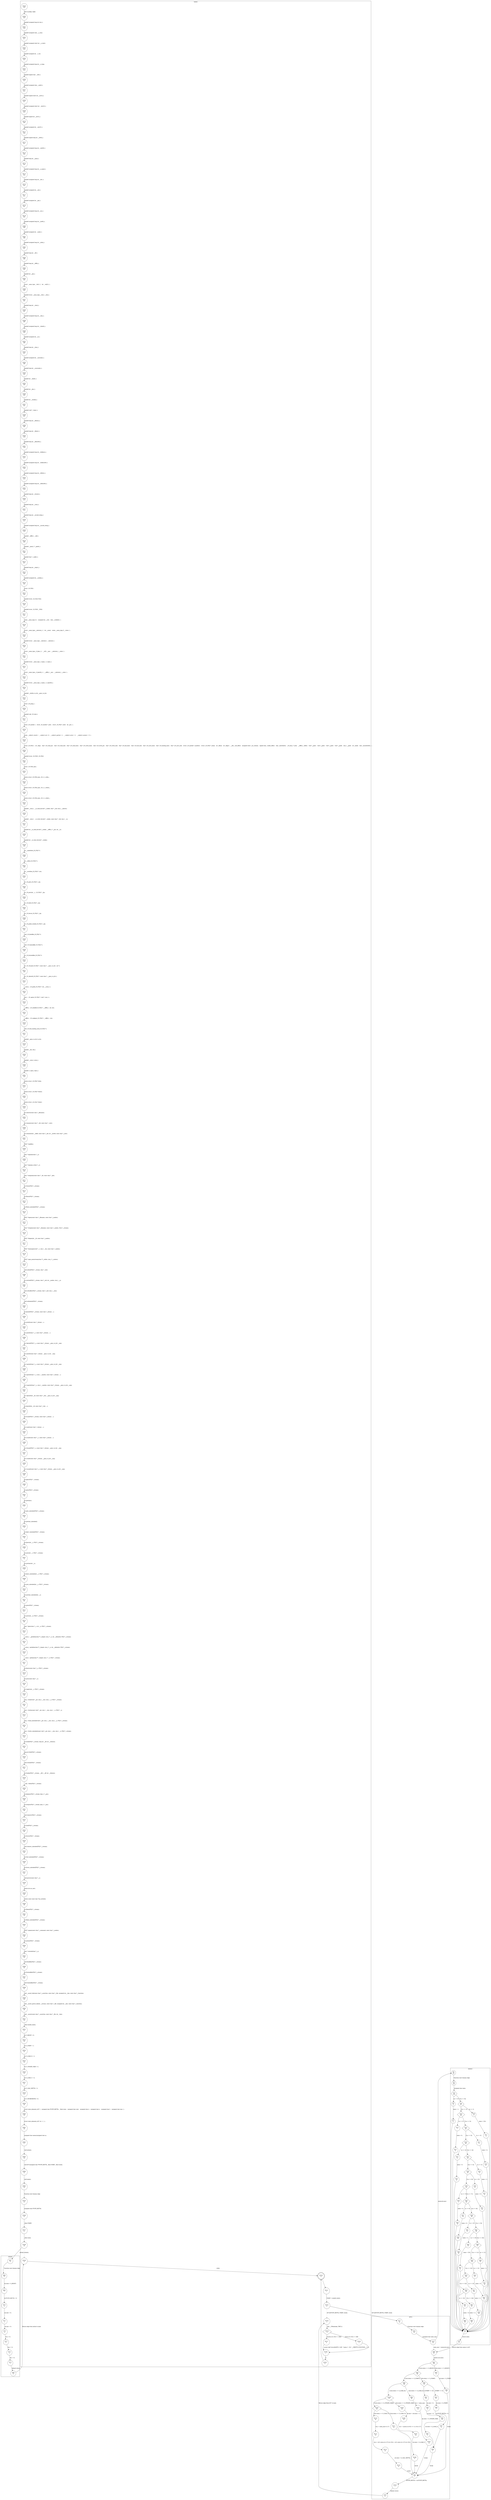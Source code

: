 digraph CFA {
144 [shape="circle" label="N144\n220"]
160 [shape="circle" label="N160\n219"]
161 [shape="circle" label="N161\n218"]
162 [shape="circle" label="N162\n217"]
163 [shape="circle" label="N163\n216"]
164 [shape="circle" label="N164\n215"]
165 [shape="circle" label="N165\n214"]
166 [shape="circle" label="N166\n213"]
167 [shape="circle" label="N167\n212"]
168 [shape="circle" label="N168\n211"]
169 [shape="circle" label="N169\n210"]
170 [shape="circle" label="N170\n209"]
171 [shape="circle" label="N171\n208"]
172 [shape="circle" label="N172\n207"]
173 [shape="circle" label="N173\n206"]
174 [shape="circle" label="N174\n205"]
175 [shape="circle" label="N175\n204"]
176 [shape="circle" label="N176\n203"]
177 [shape="circle" label="N177\n202"]
178 [shape="circle" label="N178\n201"]
179 [shape="circle" label="N179\n200"]
180 [shape="circle" label="N180\n199"]
181 [shape="circle" label="N181\n198"]
182 [shape="circle" label="N182\n197"]
183 [shape="circle" label="N183\n196"]
184 [shape="circle" label="N184\n195"]
185 [shape="circle" label="N185\n194"]
186 [shape="circle" label="N186\n193"]
187 [shape="circle" label="N187\n192"]
188 [shape="circle" label="N188\n191"]
189 [shape="circle" label="N189\n190"]
190 [shape="circle" label="N190\n189"]
191 [shape="circle" label="N191\n188"]
192 [shape="circle" label="N192\n187"]
193 [shape="circle" label="N193\n186"]
194 [shape="circle" label="N194\n185"]
195 [shape="circle" label="N195\n184"]
196 [shape="circle" label="N196\n183"]
197 [shape="circle" label="N197\n182"]
198 [shape="circle" label="N198\n181"]
199 [shape="circle" label="N199\n180"]
200 [shape="circle" label="N200\n179"]
201 [shape="circle" label="N201\n178"]
202 [shape="circle" label="N202\n177"]
203 [shape="circle" label="N203\n176"]
204 [shape="circle" label="N204\n175"]
205 [shape="circle" label="N205\n174"]
206 [shape="circle" label="N206\n173"]
207 [shape="circle" label="N207\n172"]
208 [shape="circle" label="N208\n171"]
209 [shape="circle" label="N209\n170"]
210 [shape="circle" label="N210\n169"]
211 [shape="circle" label="N211\n168"]
212 [shape="circle" label="N212\n167"]
213 [shape="circle" label="N213\n166"]
214 [shape="circle" label="N214\n165"]
215 [shape="circle" label="N215\n164"]
216 [shape="circle" label="N216\n163"]
217 [shape="circle" label="N217\n162"]
218 [shape="circle" label="N218\n161"]
219 [shape="circle" label="N219\n160"]
220 [shape="circle" label="N220\n159"]
221 [shape="circle" label="N221\n158"]
222 [shape="circle" label="N222\n157"]
223 [shape="circle" label="N223\n156"]
224 [shape="circle" label="N224\n155"]
225 [shape="circle" label="N225\n154"]
226 [shape="circle" label="N226\n153"]
227 [shape="circle" label="N227\n152"]
228 [shape="circle" label="N228\n151"]
229 [shape="circle" label="N229\n150"]
230 [shape="circle" label="N230\n149"]
231 [shape="circle" label="N231\n148"]
232 [shape="circle" label="N232\n147"]
233 [shape="circle" label="N233\n146"]
234 [shape="circle" label="N234\n145"]
235 [shape="circle" label="N235\n144"]
236 [shape="circle" label="N236\n143"]
237 [shape="circle" label="N237\n142"]
238 [shape="circle" label="N238\n141"]
239 [shape="circle" label="N239\n140"]
240 [shape="circle" label="N240\n139"]
241 [shape="circle" label="N241\n138"]
242 [shape="circle" label="N242\n137"]
243 [shape="circle" label="N243\n136"]
244 [shape="circle" label="N244\n135"]
245 [shape="circle" label="N245\n134"]
246 [shape="circle" label="N246\n133"]
247 [shape="circle" label="N247\n132"]
248 [shape="circle" label="N248\n131"]
249 [shape="circle" label="N249\n130"]
250 [shape="circle" label="N250\n129"]
251 [shape="circle" label="N251\n128"]
252 [shape="circle" label="N252\n127"]
253 [shape="circle" label="N253\n126"]
254 [shape="circle" label="N254\n125"]
255 [shape="circle" label="N255\n124"]
256 [shape="circle" label="N256\n123"]
257 [shape="circle" label="N257\n122"]
258 [shape="circle" label="N258\n121"]
259 [shape="circle" label="N259\n120"]
260 [shape="circle" label="N260\n119"]
261 [shape="circle" label="N261\n118"]
262 [shape="circle" label="N262\n117"]
263 [shape="circle" label="N263\n116"]
264 [shape="circle" label="N264\n115"]
265 [shape="circle" label="N265\n114"]
266 [shape="circle" label="N266\n113"]
267 [shape="circle" label="N267\n112"]
268 [shape="circle" label="N268\n111"]
269 [shape="circle" label="N269\n110"]
270 [shape="circle" label="N270\n109"]
271 [shape="circle" label="N271\n108"]
272 [shape="circle" label="N272\n107"]
273 [shape="circle" label="N273\n106"]
274 [shape="circle" label="N274\n105"]
275 [shape="circle" label="N275\n104"]
276 [shape="circle" label="N276\n103"]
277 [shape="circle" label="N277\n102"]
278 [shape="circle" label="N278\n101"]
279 [shape="circle" label="N279\n100"]
280 [shape="circle" label="N280\n99"]
281 [shape="circle" label="N281\n98"]
282 [shape="circle" label="N282\n97"]
283 [shape="circle" label="N283\n96"]
284 [shape="circle" label="N284\n95"]
285 [shape="circle" label="N285\n94"]
286 [shape="circle" label="N286\n93"]
287 [shape="circle" label="N287\n92"]
288 [shape="circle" label="N288\n91"]
289 [shape="circle" label="N289\n90"]
290 [shape="circle" label="N290\n89"]
291 [shape="circle" label="N291\n88"]
292 [shape="circle" label="N292\n87"]
293 [shape="circle" label="N293\n86"]
294 [shape="circle" label="N294\n85"]
295 [shape="circle" label="N295\n84"]
296 [shape="circle" label="N296\n83"]
297 [shape="circle" label="N297\n82"]
298 [shape="circle" label="N298\n81"]
299 [shape="circle" label="N299\n80"]
300 [shape="circle" label="N300\n79"]
301 [shape="circle" label="N301\n78"]
302 [shape="circle" label="N302\n77"]
303 [shape="circle" label="N303\n76"]
304 [shape="circle" label="N304\n75"]
305 [shape="circle" label="N305\n74"]
306 [shape="circle" label="N306\n73"]
307 [shape="circle" label="N307\n72"]
308 [shape="circle" label="N308\n71"]
309 [shape="circle" label="N309\n70"]
310 [shape="circle" label="N310\n69"]
311 [shape="circle" label="N311\n68"]
312 [shape="circle" label="N312\n67"]
313 [shape="circle" label="N313\n66"]
314 [shape="circle" label="N314\n65"]
315 [shape="circle" label="N315\n64"]
316 [shape="circle" label="N316\n63"]
317 [shape="circle" label="N317\n62"]
318 [shape="circle" label="N318\n61"]
319 [shape="circle" label="N319\n60"]
320 [shape="circle" label="N320\n59"]
321 [shape="circle" label="N321\n58"]
322 [shape="circle" label="N322\n57"]
323 [shape="circle" label="N323\n56"]
324 [shape="circle" label="N324\n55"]
325 [shape="circle" label="N325\n54"]
326 [shape="circle" label="N326\n53"]
327 [shape="circle" label="N327\n52"]
328 [shape="circle" label="N328\n51"]
329 [shape="circle" label="N329\n50"]
330 [shape="circle" label="N330\n49"]
331 [shape="circle" label="N331\n48"]
332 [shape="circle" label="N332\n47"]
333 [shape="circle" label="N333\n46"]
334 [shape="circle" label="N334\n45"]
335 [shape="circle" label="N335\n44"]
336 [shape="circle" label="N336\n43"]
337 [shape="circle" label="N337\n42"]
338 [shape="circle" label="N338\n41"]
339 [shape="circle" label="N339\n40"]
340 [shape="circle" label="N340\n39"]
341 [shape="circle" label="N341\n38"]
342 [shape="circle" label="N342\n37"]
343 [shape="circle" label="N343\n36"]
344 [shape="circle" label="N344\n35"]
345 [shape="circle" label="N345\n34"]
346 [shape="circle" label="N346\n33"]
347 [shape="circle" label="N347\n32"]
348 [shape="circle" label="N348\n31"]
349 [shape="circle" label="N349\n30"]
350 [shape="circle" label="N350\n29"]
351 [shape="circle" label="N351\n28"]
352 [shape="circle" label="N352\n27"]
353 [shape="circle" label="N353\n26"]
354 [shape="circle" label="N354\n25"]
355 [shape="circle" label="N355\n24"]
356 [shape="circle" label="N356\n23"]
357 [shape="circle" label="N357\n22"]
358 [shape="circle" label="N358\n21"]
359 [shape="circle" label="N359\n20"]
360 [shape="circle" label="N360\n19"]
361 [shape="circle" label="N361\n18"]
362 [shape="circle" label="N362\n17"]
363 [shape="circle" label="N363\n16"]
364 [shape="circle" label="N364\n15"]
365 [shape="circle" label="N365\n14"]
145 [shape="circle" label="N145\n13"]
146 [shape="circle" label="N146\n12"]
147 [shape="circle" label="N147\n11"]
148 [shape="circle" label="N148\n10"]
67 [shape="circle" label="N67\n9"]
68 [shape="circle" label="N68\n8"]
69 [shape="circle" label="N69\n7"]
70 [shape="circle" label="N70\n6"]
71 [shape="circle" label="N71\n5"]
72 [shape="circle" label="N72\n4"]
73 [shape="circle" label="N73\n3"]
74 [shape="circle" label="N74\n2"]
75 [shape="circle" label="N75\n1"]
66 [shape="circle" label="N66\n0"]
149 [shape="circle" label="N149\n9"]
150 [shape="doublecircle" label="N150\n8"]
151 [shape="circle" label="N151\n7"]
153 [shape="circle" label="N153\n6"]
77 [shape="circle" label="N77\n34"]
78 [shape="circle" label="N78\n33"]
79 [shape="circle" label="N79\n32"]
1 [shape="circle" label="N1\n50"]
2 [shape="circle" label="N2\n49"]
3 [shape="diamond" label="N3\n48"]
6 [shape="diamond" label="N6\n47"]
10 [shape="diamond" label="N10\n46"]
14 [shape="diamond" label="N14\n45"]
18 [shape="diamond" label="N18\n44"]
22 [shape="diamond" label="N22\n43"]
26 [shape="diamond" label="N26\n42"]
30 [shape="diamond" label="N30\n41"]
34 [shape="diamond" label="N34\n40"]
38 [shape="diamond" label="N38\n39"]
42 [shape="diamond" label="N42\n38"]
46 [shape="diamond" label="N46\n37"]
50 [shape="diamond" label="N50\n36"]
54 [shape="diamond" label="N54\n35"]
58 [shape="diamond" label="N58\n34"]
62 [shape="circle" label="N62\n33"]
64 [shape="circle" label="N64\n32"]
4 [shape="circle" label="N4\n1"]
0 [shape="circle" label="N0\n0"]
80 [shape="circle" label="N80\n31"]
81 [shape="diamond" label="N81\n30"]
85 [shape="diamond" label="N85\n29"]
89 [shape="diamond" label="N89\n28"]
100 [shape="diamond" label="N100\n27"]
105 [shape="diamond" label="N105\n26"]
111 [shape="circle" label="N111\n25"]
82 [shape="circle" label="N82\n2"]
142 [shape="circle" label="N142\n1"]
76 [shape="circle" label="N76\n0"]
154 [shape="circle" label="N154\n5"]
155 [shape="diamond" label="N155\n4"]
157 [shape="circle" label="N157\n3"]
158 [shape="circle" label="N158\n1"]
159 [shape="circle" label="N159\n0"]
156 [shape="circle" label="N156\n2"]
110 [shape="circle" label="N110\n24"]
112 [shape="circle" label="N112\n23"]
113 [shape="circle" label="N113\n22"]
114 [shape="circle" label="N114\n21"]
104 [shape="circle" label="N104\n20"]
106 [shape="circle" label="N106\n19"]
107 [shape="circle" label="N107\n18"]
108 [shape="circle" label="N108\n17"]
99 [shape="circle" label="N99\n16"]
101 [shape="circle" label="N101\n15"]
102 [shape="circle" label="N102\n14"]
88 [shape="diamond" label="N88\n13"]
91 [shape="circle" label="N91\n12"]
93 [shape="circle" label="N93\n11"]
94 [shape="circle" label="N94\n10"]
95 [shape="circle" label="N95\n9"]
90 [shape="circle" label="N90\n5"]
92 [shape="circle" label="N92\n8"]
96 [shape="circle" label="N96\n7"]
97 [shape="circle" label="N97\n6"]
84 [shape="circle" label="N84\n4"]
86 [shape="circle" label="N86\n3"]
61 [shape="circle" label="N61\n31"]
63 [shape="circle" label="N63\n30"]
57 [shape="circle" label="N57\n29"]
59 [shape="circle" label="N59\n28"]
53 [shape="circle" label="N53\n27"]
55 [shape="circle" label="N55\n26"]
49 [shape="circle" label="N49\n25"]
51 [shape="circle" label="N51\n24"]
45 [shape="circle" label="N45\n23"]
47 [shape="circle" label="N47\n22"]
41 [shape="circle" label="N41\n21"]
43 [shape="circle" label="N43\n20"]
37 [shape="circle" label="N37\n19"]
39 [shape="circle" label="N39\n18"]
33 [shape="circle" label="N33\n17"]
35 [shape="circle" label="N35\n16"]
29 [shape="circle" label="N29\n15"]
31 [shape="circle" label="N31\n14"]
25 [shape="circle" label="N25\n13"]
27 [shape="circle" label="N27\n12"]
21 [shape="circle" label="N21\n11"]
23 [shape="circle" label="N23\n10"]
17 [shape="circle" label="N17\n9"]
19 [shape="circle" label="N19\n8"]
13 [shape="circle" label="N13\n7"]
15 [shape="circle" label="N15\n6"]
9 [shape="circle" label="N9\n5"]
11 [shape="circle" label="N11\n4"]
5 [shape="circle" label="N5\n3"]
7 [shape="circle" label="N7\n2"]
node [shape="circle"]
subgraph cluster_b07 {
label="b07()"
77 -> 78 [label="Function start dummy edge"]
78 -> 79 [label="unsigned char mem_mar;"]
79 -> 80 [label="mem_mar = mems(sb.mar);" style="dotted" arrowhead="empty"]
80 -> 81 [label="switch (sb.stato)"]
81 -> 84 [label="[(sb.stato) == S_RESET]"]
81 -> 85 [label="[!((sb.stato) == S_RESET)]"]
85 -> 88 [label="[(sb.stato) == S_START]"]
85 -> 89 [label="[!((sb.stato) == S_START)]"]
89 -> 99 [label="[(sb.stato) == S_LOAD_X]"]
89 -> 100 [label="[!((sb.stato) == S_LOAD_X)]"]
100 -> 104 [label="[(sb.stato) == S_UPDATE_MAR]"]
100 -> 105 [label="[!((sb.stato) == S_UPDATE_MAR)]"]
105 -> 110 [label="[(sb.stato) == S_LOAD_Y]"]
105 -> 111 [label="[!((sb.stato) == S_LOAD_Y)]"]
111 -> 82 [label=""]
82 -> 142 [label="*PUNTI_RETTA = sb.PUNTI_RETTA;"]
142 -> 76 [label="default return"]
110 -> 112 [label="sb.y = mem_mar & 127;"]
112 -> 113 [label="sb.x = ((0 | ((sb.x) & 127)) & 255) + ((0 | ((sb.t) & 127)) & 255);"]
113 -> 114 [label="sb.stato = S_CALC_RETTA;"]
114 -> 82 [label="break"]
104 -> 106 [label="sb.mar = (sb.mar) + 1;"]
106 -> 107 [label="sb.t = ((((sb.x) & 63) << 1) | 0) & 127;"]
107 -> 108 [label="sb.stato = S_LOAD_Y;"]
108 -> 82 [label="break"]
99 -> 101 [label="sb.x = mem_mar;"]
101 -> 102 [label="sb.stato = S_UPDATE_MAR;"]
102 -> 82 [label="break"]
88 -> 92 [label="[START == 0]"]
88 -> 91 [label="[!(START == 0)]"]
91 -> 93 [label="sb.cont = 0;"]
93 -> 94 [label="sb.mar = 0;"]
94 -> 95 [label="sb.stato = S_LOAD_X;"]
95 -> 90 [label=""]
90 -> 82 [label="break"]
92 -> 96 [label="sb.stato = S_START;"]
96 -> 97 [label="sb.PUNTI_RETTA = 0;"]
97 -> 90 [label=""]
84 -> 86 [label="sb.stato = S_START;"]
86 -> 82 [label="break"]}
subgraph cluster_initial {
label="initial()"
67 -> 68 [label="Function start dummy edge"]
68 -> 69 [label="sb.stato = S_RESET;"]
69 -> 70 [label="sb.PUNTI_RETTA = 0;"]
70 -> 71 [label="sb.cont = 0;"]
71 -> 72 [label="sb.mar = 0;"]
72 -> 73 [label="sb.x = 0;"]
73 -> 74 [label="sb.y = 0;"]
74 -> 75 [label="sb.t = 0;"]
75 -> 66 [label="default return"]}
subgraph cluster_main {
label="main()"
144 -> 160 [label="INIT GLOBAL VARS"]
160 -> 161 [label="typedef unsigned long int size_t;"]
161 -> 162 [label="typedef unsigned char __u_char;"]
162 -> 163 [label="typedef unsigned short int __u_short;"]
163 -> 164 [label="typedef unsigned int __u_int;"]
164 -> 165 [label="typedef unsigned long int __u_long;"]
165 -> 166 [label="typedef signed char __int8_t;"]
166 -> 167 [label="typedef unsigned char __uint8_t;"]
167 -> 168 [label="typedef signed short int __int16_t;"]
168 -> 169 [label="typedef unsigned short int __uint16_t;"]
169 -> 170 [label="typedef signed int __int32_t;"]
170 -> 171 [label="typedef unsigned int __uint32_t;"]
171 -> 172 [label="typedef signed long int __int64_t;"]
172 -> 173 [label="typedef unsigned long int __uint64_t;"]
173 -> 174 [label="typedef long int __quad_t;"]
174 -> 175 [label="typedef unsigned long int __u_quad_t;"]
175 -> 176 [label="typedef unsigned long int __dev_t;"]
176 -> 177 [label="typedef unsigned int __uid_t;"]
177 -> 178 [label="typedef unsigned int __gid_t;"]
178 -> 179 [label="typedef unsigned long int __ino_t;"]
179 -> 180 [label="typedef unsigned long int __ino64_t;"]
180 -> 181 [label="typedef unsigned int __mode_t;"]
181 -> 182 [label="typedef unsigned long int __nlink_t;"]
182 -> 183 [label="typedef long int __off_t;"]
183 -> 184 [label="typedef long int __off64_t;"]
184 -> 185 [label="typedef int __pid_t;"]
185 -> 186 [label="struct __anon_type___fsid_t {   int __val[2]; } ;"]
186 -> 187 [label="typedef struct __anon_type___fsid_t __fsid_t;"]
187 -> 188 [label="typedef long int __clock_t;"]
188 -> 189 [label="typedef unsigned long int __rlim_t;"]
189 -> 190 [label="typedef unsigned long int __rlim64_t;"]
190 -> 191 [label="typedef unsigned int __id_t;"]
191 -> 192 [label="typedef long int __time_t;"]
192 -> 193 [label="typedef unsigned int __useconds_t;"]
193 -> 194 [label="typedef long int __suseconds_t;"]
194 -> 195 [label="typedef int __daddr_t;"]
195 -> 196 [label="typedef int __key_t;"]
196 -> 197 [label="typedef int __clockid_t;"]
197 -> 198 [label="typedef void *__timer_t;"]
198 -> 199 [label="typedef long int __blksize_t;"]
199 -> 200 [label="typedef long int __blkcnt_t;"]
200 -> 201 [label="typedef long int __blkcnt64_t;"]
201 -> 202 [label="typedef unsigned long int __fsblkcnt_t;"]
202 -> 203 [label="typedef unsigned long int __fsblkcnt64_t;"]
203 -> 204 [label="typedef unsigned long int __fsfilcnt_t;"]
204 -> 205 [label="typedef unsigned long int __fsfilcnt64_t;"]
205 -> 206 [label="typedef long int __fsword_t;"]
206 -> 207 [label="typedef long int __ssize_t;"]
207 -> 208 [label="typedef long int __syscall_slong_t;"]
208 -> 209 [label="typedef unsigned long int __syscall_ulong_t;"]
209 -> 210 [label="typedef __off64_t __loff_t;"]
210 -> 211 [label="typedef __quad_t *__qaddr_t;"]
211 -> 212 [label="typedef char *__caddr_t;"]
212 -> 213 [label="typedef long int __intptr_t;"]
213 -> 214 [label="typedef unsigned int __socklen_t;"]
214 -> 215 [label="struct _IO_FILE ;"]
215 -> 216 [label="typedef struct _IO_FILE FILE;"]
216 -> 217 [label="typedef struct _IO_FILE __FILE;"]
217 -> 218 [label="union __anon_type_0 {   unsigned int __wch;   char __wchb[4]; } ;"]
218 -> 219 [label="struct __anon_type___mbstate_t {   int __count;   union __anon_type_0 __value; } ;"]
219 -> 220 [label="typedef struct __anon_type___mbstate_t __mbstate_t;"]
220 -> 221 [label="struct __anon_type__G_fpos_t {   __off_t __pos;   __mbstate_t __state; } ;"]
221 -> 222 [label="typedef struct __anon_type__G_fpos_t _G_fpos_t;"]
222 -> 223 [label="struct __anon_type__G_fpos64_t {   __off64_t __pos;   __mbstate_t __state; } ;"]
223 -> 224 [label="typedef struct __anon_type__G_fpos_t _G_fpos64_t;"]
224 -> 225 [label="typedef __builtin_va_list __gnuc_va_list;"]
225 -> 226 [label="struct _IO_jump_t ;"]
226 -> 227 [label="typedef void _IO_lock_t;"]
227 -> 228 [label="struct _IO_marker {   struct _IO_marker *_next;   struct _IO_FILE *_sbuf;   int _pos; } ;"]
228 -> 229 [label="enum __codecvt_result {   __codecvt_ok = 0,   __codecvt_partial = 1,   __codecvt_error = 2,   __codecvt_noconv = 3 } ;"]
229 -> 230 [label="struct _IO_FILE {   int _flags;   char *_IO_read_ptr;   char *_IO_read_end;   char *_IO_read_base;   char *_IO_write_base;   char *_IO_write_ptr;   char *_IO_write_end;   char *_IO_buf_base;   char *_IO_buf_end;   char *_IO_save_base;   char *_IO_backup_base;   char *_IO_save_end;   struct _IO_marker *_markers;   struct _IO_FILE *_chain;   int _fileno;   int _flags2;   __off_t _old_offset;   unsigned short _cur_column;   signed char _vtable_offset;   char _shortbuf[1];   _IO_lock_t *_lock;   __off64_t _offset;   void *__pad1;   void *__pad2;   void *__pad3;   void *__pad4;   size_t __pad5;   int _mode;   char _unused2[40]; } ;"]
230 -> 231 [label="typedef struct _IO_FILE _IO_FILE;"]
231 -> 232 [label="struct _IO_FILE_plus ;"]
232 -> 233 [label="extern struct _IO_FILE_plus _IO_2_1_stdin_;"]
233 -> 234 [label="extern struct _IO_FILE_plus _IO_2_1_stdout_;"]
234 -> 235 [label="extern struct _IO_FILE_plus _IO_2_1_stderr_;"]
235 -> 236 [label="typedef __ssize_t  __io_read_fn(void *__cookie, char *__buf, size_t __nbytes);"]
236 -> 237 [label="typedef __ssize_t  __io_write_fn(void *__cookie, const char *__buf, size_t __n);"]
237 -> 238 [label="typedef int __io_seek_fn(void *__cookie, __off64_t *__pos, int __w);"]
238 -> 239 [label="typedef int __io_close_fn(void *__cookie);"]
239 -> 240 [label="int __underflow(_IO_FILE *);"]
240 -> 241 [label="int __uflow(_IO_FILE *);"]
241 -> 242 [label="int __overflow(_IO_FILE *, int);"]
242 -> 243 [label="int _IO_getc(_IO_FILE *__fp);"]
243 -> 244 [label="int _IO_putc(int __c, _IO_FILE *__fp);"]
244 -> 245 [label="int _IO_feof(_IO_FILE *__fp);"]
245 -> 246 [label="int _IO_ferror(_IO_FILE *__fp);"]
246 -> 247 [label="int _IO_peekc_locked(_IO_FILE *__fp);"]
247 -> 248 [label="void _IO_flockfile(_IO_FILE *);"]
248 -> 249 [label="void _IO_funlockfile(_IO_FILE *);"]
249 -> 250 [label="int _IO_ftrylockfile(_IO_FILE *);"]
250 -> 251 [label="int _IO_vfscanf(_IO_FILE *, const char *, __gnuc_va_list , int *);"]
251 -> 252 [label="int _IO_vfprintf(_IO_FILE *, const char *, __gnuc_va_list );"]
252 -> 253 [label="__ssize_t  _IO_padn(_IO_FILE *, int, __ssize_t );"]
253 -> 254 [label="size_t  _IO_sgetn(_IO_FILE *, void *, size_t );"]
254 -> 255 [label="__off64_t  _IO_seekoff(_IO_FILE *, __off64_t , int, int);"]
255 -> 256 [label="__off64_t  _IO_seekpos(_IO_FILE *, __off64_t , int);"]
256 -> 257 [label="void _IO_free_backup_area(_IO_FILE *);"]
257 -> 258 [label="typedef __gnuc_va_list va_list;"]
258 -> 259 [label="typedef __off_t off_t;"]
259 -> 260 [label="typedef __ssize_t ssize_t;"]
260 -> 261 [label="typedef _G_fpos_t fpos_t;"]
261 -> 262 [label="extern struct _IO_FILE *stdin;"]
262 -> 263 [label="extern struct _IO_FILE *stdout;"]
263 -> 264 [label="extern struct _IO_FILE *stderr;"]
264 -> 265 [label="int remove(const char *__filename);"]
265 -> 266 [label="int rename(const char *__old, const char *__new);"]
266 -> 267 [label="int renameat(int __oldfd, const char *__old, int __newfd, const char *__new);"]
267 -> 268 [label="FILE * tmpfile();"]
268 -> 269 [label="char * tmpnam(char *__s);"]
269 -> 270 [label="char * tmpnam_r(char *__s);"]
270 -> 271 [label="char * tempnam(const char *__dir, const char *__pfx);"]
271 -> 272 [label="int fclose(FILE *__stream);"]
272 -> 273 [label="int fflush(FILE *__stream);"]
273 -> 274 [label="int fflush_unlocked(FILE *__stream);"]
274 -> 275 [label="FILE * fopen(const char *__filename, const char *__modes);"]
275 -> 276 [label="FILE * freopen(const char *__filename, const char *__modes, FILE *__stream);"]
276 -> 277 [label="FILE * fdopen(int __fd, const char *__modes);"]
277 -> 278 [label="FILE * fmemopen(void *__s, size_t __len, const char *__modes);"]
278 -> 279 [label="FILE * open_memstream(char **__bufloc, size_t *__sizeloc);"]
279 -> 280 [label="void setbuf(FILE *__stream, char *__buf);"]
280 -> 281 [label="int setvbuf(FILE *__stream, char *__buf, int __modes, size_t __n);"]
281 -> 282 [label="void setbuffer(FILE *__stream, char *__buf, size_t __size);"]
282 -> 283 [label="void setlinebuf(FILE *__stream);"]
283 -> 284 [label="int fprintf(FILE *__stream, const char *__format, ...);"]
284 -> 285 [label="int printf(const char *__format, ...);"]
285 -> 286 [label="int sprintf(char *__s, const char *__format, ...);"]
286 -> 287 [label="int vfprintf(FILE *__s, const char *__format, __gnuc_va_list __arg);"]
287 -> 288 [label="int vprintf(const char *__format, __gnuc_va_list __arg);"]
288 -> 289 [label="int vsprintf(char *__s, const char *__format, __gnuc_va_list __arg);"]
289 -> 290 [label="int snprintf(char *__s, size_t __maxlen, const char *__format, ...);"]
290 -> 291 [label="int vsnprintf(char *__s, size_t __maxlen, const char *__format, __gnuc_va_list __arg);"]
291 -> 292 [label="int vdprintf(int __fd, const char *__fmt, __gnuc_va_list __arg);"]
292 -> 293 [label="int dprintf(int __fd, const char *__fmt, ...);"]
293 -> 294 [label="int fscanf(FILE *__stream, const char *__format, ...);"]
294 -> 295 [label="int scanf(const char *__format, ...);"]
295 -> 296 [label="int sscanf(const char *__s, const char *__format, ...);"]
296 -> 297 [label="int vfscanf(FILE *__s, const char *__format, __gnuc_va_list __arg);"]
297 -> 298 [label="int vscanf(const char *__format, __gnuc_va_list __arg);"]
298 -> 299 [label="int vsscanf(const char *__s, const char *__format, __gnuc_va_list __arg);"]
299 -> 300 [label="int fgetc(FILE *__stream);"]
300 -> 301 [label="int getc(FILE *__stream);"]
301 -> 302 [label="int getchar();"]
302 -> 303 [label="int getc_unlocked(FILE *__stream);"]
303 -> 304 [label="int getchar_unlocked();"]
304 -> 305 [label="int fgetc_unlocked(FILE *__stream);"]
305 -> 306 [label="int fputc(int __c, FILE *__stream);"]
306 -> 307 [label="int putc(int __c, FILE *__stream);"]
307 -> 308 [label="int putchar(int __c);"]
308 -> 309 [label="int fputc_unlocked(int __c, FILE *__stream);"]
309 -> 310 [label="int putc_unlocked(int __c, FILE *__stream);"]
310 -> 311 [label="int putchar_unlocked(int __c);"]
311 -> 312 [label="int getw(FILE *__stream);"]
312 -> 313 [label="int putw(int __w, FILE *__stream);"]
313 -> 314 [label="char * fgets(char *__s, int __n, FILE *__stream);"]
314 -> 315 [label="__ssize_t  __getdelim(char **__lineptr, size_t *__n, int __delimiter, FILE *__stream);"]
315 -> 316 [label="__ssize_t  getdelim(char **__lineptr, size_t *__n, int __delimiter, FILE *__stream);"]
316 -> 317 [label="__ssize_t  getline(char **__lineptr, size_t *__n, FILE *__stream);"]
317 -> 318 [label="int fputs(const char *__s, FILE *__stream);"]
318 -> 319 [label="int puts(const char *__s);"]
319 -> 320 [label="int ungetc(int __c, FILE *__stream);"]
320 -> 321 [label="size_t  fread(void *__ptr, size_t __size, size_t __n, FILE *__stream);"]
321 -> 322 [label="size_t  fwrite(const void *__ptr, size_t __size, size_t __n, FILE *__s);"]
322 -> 323 [label="size_t  fread_unlocked(void *__ptr, size_t __size, size_t __n, FILE *__stream);"]
323 -> 324 [label="size_t  fwrite_unlocked(const void *__ptr, size_t __size, size_t __n, FILE *__stream);"]
324 -> 325 [label="int fseek(FILE *__stream, long int __off, int __whence);"]
325 -> 326 [label="long int ftell(FILE *__stream);"]
326 -> 327 [label="void rewind(FILE *__stream);"]
327 -> 328 [label="int fseeko(FILE *__stream, __off_t __off, int __whence);"]
328 -> 329 [label="__off_t  ftello(FILE *__stream);"]
329 -> 330 [label="int fgetpos(FILE *__stream, fpos_t *__pos);"]
330 -> 331 [label="int fsetpos(FILE *__stream, fpos_t *__pos);"]
331 -> 332 [label="void clearerr(FILE *__stream);"]
332 -> 333 [label="int feof(FILE *__stream);"]
333 -> 334 [label="int ferror(FILE *__stream);"]
334 -> 335 [label="void clearerr_unlocked(FILE *__stream);"]
335 -> 336 [label="int feof_unlocked(FILE *__stream);"]
336 -> 337 [label="int ferror_unlocked(FILE *__stream);"]
337 -> 338 [label="void perror(const char *__s);"]
338 -> 339 [label="extern int sys_nerr;"]
339 -> 340 [label="extern const const char *sys_errlist[];"]
340 -> 341 [label="int fileno(FILE *__stream);"]
341 -> 342 [label="int fileno_unlocked(FILE *__stream);"]
342 -> 343 [label="FILE * popen(const char *__command, const char *__modes);"]
343 -> 344 [label="int pclose(FILE *__stream);"]
344 -> 345 [label="char * ctermid(char *__s);"]
345 -> 346 [label="void flockfile(FILE *__stream);"]
346 -> 347 [label="int ftrylockfile(FILE *__stream);"]
347 -> 348 [label="void funlockfile(FILE *__stream);"]
348 -> 349 [label="void __assert_fail(const char *__assertion, const char *__file, unsigned int __line, const char *__function);"]
349 -> 350 [label="void __assert_perror_fail(int __errnum, const char *__file, unsigned int __line, const char *__function);"]
350 -> 351 [label="void __assert(const char *__assertion, const char *__file, int __line);"]
351 -> 352 [label="_Bool nondet_bool();"]
352 -> 353 [label="int S_RESET = 0;"]
353 -> 354 [label="int S_START = 1;"]
354 -> 355 [label="int S_LOAD_X = 2;"]
355 -> 356 [label="int S_UPDATE_MAR = 3;"]
356 -> 357 [label="int S_LOAD_Y = 4;"]
357 -> 358 [label="int S_CALC_RETTA = 5;"]
358 -> 359 [label="int S_INCREMENTA = 6;"]
359 -> 360 [label="struct state_elements_b07 {   unsigned char PUNTI_RETTA;   _Bool stato;   unsigned char cont;   unsigned char x;   unsigned char y;   unsigned char t;   unsigned char mar; } ;"]
360 -> 361 [label="struct state_elements_b07 sb = {  };"]
361 -> 362 [label="unsigned char mems(unsigned char a);"]
362 -> 363 [label="void initial();"]
363 -> 364 [label="void b07(unsigned char *PUNTI_RETTA, _Bool START, _Bool clock);"]
364 -> 365 [label="void main();"]
365 -> 145 [label="Function start dummy edge"]
145 -> 146 [label="unsigned char PUNTI_RETTA;"]
146 -> 147 [label="_Bool START;"]
147 -> 148 [label="_Bool clock;"]
148 -> 149 [label="initial();" style="dotted" arrowhead="empty"]
149 -> 150 [label="while"]
150 -> 151 [label=""]
151 -> 153 [label="START = nondet_bool();"]
153 -> 154 [label="b07(&PUNTI_RETTA, START, clock);" style="dotted" arrowhead="empty"]
154 -> 155 [label="void __CPAchecker_TMP_0;"]
155 -> 156 [label="[((sb.x) & 255) != 148]"]
155 -> 157 [label="[!(((sb.x) & 255) != 148)]"]
157 -> 158 [label="__assert_fail(\"(sb.x&0xFF)!=148\", \"main.c\", 135, \"__PRETTY_FUNCTION__\");"]
158 -> 159 [label="0;"]
159 -> 150 [label=""]
156 -> 158 [label="0;"]}
subgraph cluster_mems {
label="mems()"
1 -> 2 [label="Function start dummy edge"]
2 -> 3 [label="unsigned char mem;"]
3 -> 5 [label="[a == 0]"]
3 -> 6 [label="[!(a == 0)]"]
6 -> 9 [label="[a == 1]"]
6 -> 10 [label="[!(a == 1)]"]
10 -> 13 [label="[a == 2]"]
10 -> 14 [label="[!(a == 2)]"]
14 -> 17 [label="[a == 3]"]
14 -> 18 [label="[!(a == 3)]"]
18 -> 21 [label="[a == 4]"]
18 -> 22 [label="[!(a == 4)]"]
22 -> 25 [label="[a == 5]"]
22 -> 26 [label="[!(a == 5)]"]
26 -> 29 [label="[a == 6]"]
26 -> 30 [label="[!(a == 6)]"]
30 -> 33 [label="[a == 7]"]
30 -> 34 [label="[!(a == 7)]"]
34 -> 37 [label="[a == 8]"]
34 -> 38 [label="[!(a == 8)]"]
38 -> 41 [label="[a == 9]"]
38 -> 42 [label="[!(a == 9)]"]
42 -> 45 [label="[a == 10]"]
42 -> 46 [label="[!(a == 10)]"]
46 -> 49 [label="[a == 11]"]
46 -> 50 [label="[!(a == 11)]"]
50 -> 53 [label="[a == 12]"]
50 -> 54 [label="[!(a == 12)]"]
54 -> 57 [label="[a == 13]"]
54 -> 58 [label="[!(a == 13)]"]
58 -> 61 [label="[a == 14]"]
58 -> 62 [label="[!(a == 14)]"]
62 -> 64 [label="mem = 2;"]
64 -> 4 [label=""]
4 -> 0 [label="return mem;"]
61 -> 63 [label="mem = 0;"]
63 -> 4 [label=""]
57 -> 59 [label="mem = 2;"]
59 -> 4 [label=""]
53 -> 55 [label="mem = 0;"]
55 -> 4 [label=""]
49 -> 51 [label="mem = 5;"]
51 -> 4 [label=""]
45 -> 47 [label="mem = 255;"]
47 -> 4 [label=""]
41 -> 43 [label="mem = 2;"]
43 -> 4 [label=""]
37 -> 39 [label="mem = 0;"]
39 -> 4 [label=""]
33 -> 35 [label="mem = 0;"]
35 -> 4 [label=""]
29 -> 31 [label="mem = 0;"]
31 -> 4 [label=""]
25 -> 27 [label="mem = 2;"]
27 -> 4 [label=""]
21 -> 23 [label="mem = 0;"]
23 -> 4 [label=""]
17 -> 19 [label="mem = 0;"]
19 -> 4 [label=""]
13 -> 15 [label="mem = 0;"]
15 -> 4 [label=""]
9 -> 11 [label="mem = 255;"]
11 -> 4 [label=""]
5 -> 7 [label="mem = 1;"]
7 -> 4 [label=""]}
148 -> 67 [label="initial()"]
66 -> 149 [label="Return edge from initial to main"]
153 -> 77 [label="b07(&PUNTI_RETTA, START, clock)"]
79 -> 1 [label="mems(sb.mar)"]
0 -> 80 [label="Return edge from mems to b07"]
76 -> 154 [label="Return edge from b07 to main"]}